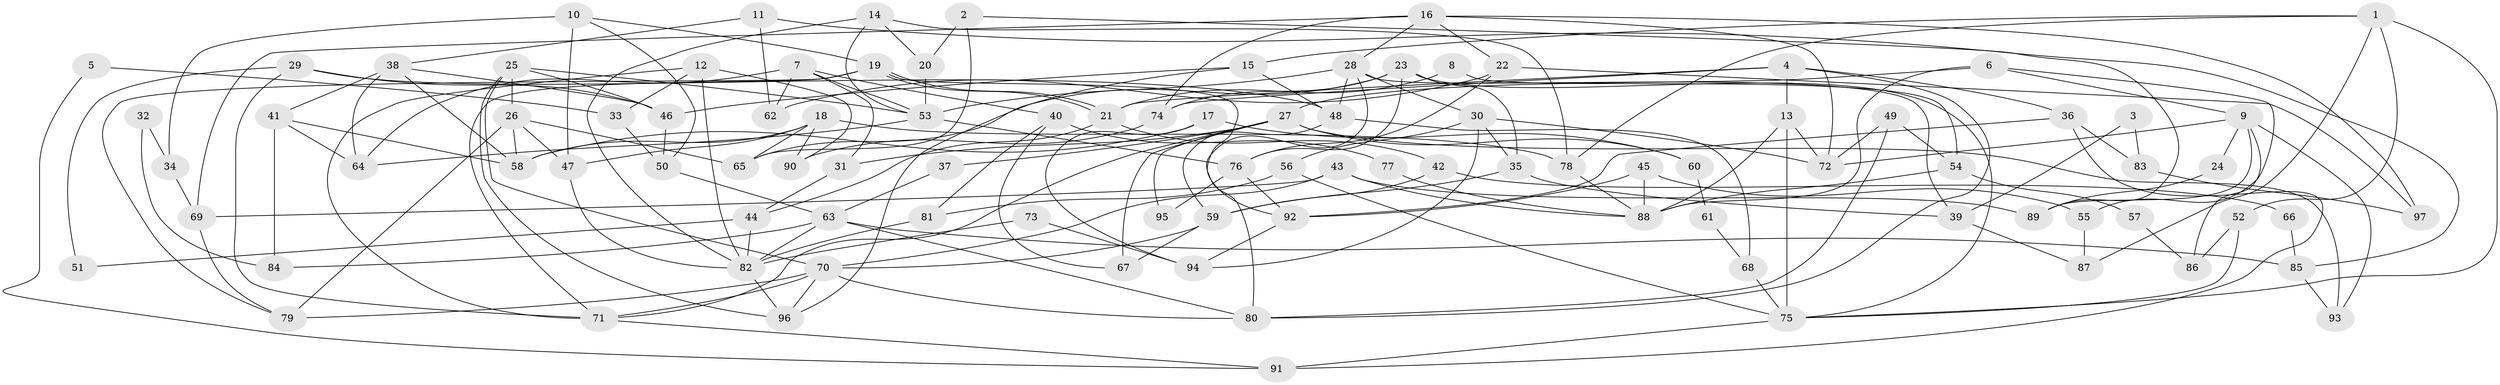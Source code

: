 // coarse degree distribution, {5: 0.23880597014925373, 3: 0.16417910447761194, 7: 0.04477611940298507, 2: 0.1044776119402985, 4: 0.23880597014925373, 6: 0.05970149253731343, 9: 0.05970149253731343, 8: 0.07462686567164178, 10: 0.014925373134328358}
// Generated by graph-tools (version 1.1) at 2025/23/03/03/25 07:23:59]
// undirected, 97 vertices, 194 edges
graph export_dot {
graph [start="1"]
  node [color=gray90,style=filled];
  1;
  2;
  3;
  4;
  5;
  6;
  7;
  8;
  9;
  10;
  11;
  12;
  13;
  14;
  15;
  16;
  17;
  18;
  19;
  20;
  21;
  22;
  23;
  24;
  25;
  26;
  27;
  28;
  29;
  30;
  31;
  32;
  33;
  34;
  35;
  36;
  37;
  38;
  39;
  40;
  41;
  42;
  43;
  44;
  45;
  46;
  47;
  48;
  49;
  50;
  51;
  52;
  53;
  54;
  55;
  56;
  57;
  58;
  59;
  60;
  61;
  62;
  63;
  64;
  65;
  66;
  67;
  68;
  69;
  70;
  71;
  72;
  73;
  74;
  75;
  76;
  77;
  78;
  79;
  80;
  81;
  82;
  83;
  84;
  85;
  86;
  87;
  88;
  89;
  90;
  91;
  92;
  93;
  94;
  95;
  96;
  97;
  1 -- 78;
  1 -- 15;
  1 -- 52;
  1 -- 75;
  1 -- 87;
  2 -- 20;
  2 -- 65;
  2 -- 89;
  3 -- 83;
  3 -- 39;
  4 -- 80;
  4 -- 13;
  4 -- 21;
  4 -- 36;
  4 -- 74;
  5 -- 91;
  5 -- 33;
  6 -- 88;
  6 -- 27;
  6 -- 9;
  6 -- 55;
  7 -- 64;
  7 -- 40;
  7 -- 31;
  7 -- 53;
  7 -- 62;
  8 -- 54;
  8 -- 21;
  9 -- 72;
  9 -- 24;
  9 -- 86;
  9 -- 89;
  9 -- 93;
  10 -- 19;
  10 -- 47;
  10 -- 34;
  10 -- 50;
  11 -- 38;
  11 -- 62;
  11 -- 85;
  12 -- 82;
  12 -- 90;
  12 -- 33;
  12 -- 71;
  13 -- 75;
  13 -- 88;
  13 -- 72;
  14 -- 53;
  14 -- 82;
  14 -- 20;
  14 -- 78;
  15 -- 46;
  15 -- 96;
  15 -- 48;
  16 -- 69;
  16 -- 28;
  16 -- 22;
  16 -- 72;
  16 -- 74;
  16 -- 97;
  17 -- 58;
  17 -- 94;
  17 -- 60;
  18 -- 47;
  18 -- 58;
  18 -- 65;
  18 -- 78;
  18 -- 90;
  19 -- 21;
  19 -- 21;
  19 -- 92;
  19 -- 71;
  19 -- 79;
  20 -- 53;
  21 -- 42;
  21 -- 44;
  22 -- 76;
  22 -- 62;
  22 -- 97;
  23 -- 74;
  23 -- 75;
  23 -- 35;
  23 -- 65;
  23 -- 76;
  24 -- 89;
  25 -- 70;
  25 -- 53;
  25 -- 26;
  25 -- 46;
  25 -- 96;
  26 -- 65;
  26 -- 47;
  26 -- 58;
  26 -- 79;
  27 -- 93;
  27 -- 71;
  27 -- 31;
  27 -- 37;
  27 -- 60;
  27 -- 67;
  27 -- 95;
  28 -- 30;
  28 -- 48;
  28 -- 39;
  28 -- 53;
  28 -- 80;
  29 -- 71;
  29 -- 46;
  29 -- 48;
  29 -- 51;
  30 -- 35;
  30 -- 72;
  30 -- 56;
  30 -- 94;
  31 -- 44;
  32 -- 84;
  32 -- 34;
  33 -- 50;
  34 -- 69;
  35 -- 59;
  35 -- 39;
  36 -- 92;
  36 -- 83;
  36 -- 91;
  37 -- 63;
  38 -- 46;
  38 -- 64;
  38 -- 41;
  38 -- 58;
  39 -- 87;
  40 -- 81;
  40 -- 67;
  40 -- 77;
  41 -- 58;
  41 -- 64;
  41 -- 84;
  42 -- 59;
  42 -- 66;
  43 -- 70;
  43 -- 89;
  43 -- 69;
  43 -- 88;
  44 -- 51;
  44 -- 82;
  45 -- 88;
  45 -- 55;
  45 -- 92;
  46 -- 50;
  47 -- 82;
  48 -- 59;
  48 -- 68;
  49 -- 72;
  49 -- 80;
  49 -- 54;
  50 -- 63;
  52 -- 75;
  52 -- 86;
  53 -- 64;
  53 -- 76;
  54 -- 88;
  54 -- 57;
  55 -- 87;
  56 -- 75;
  56 -- 81;
  57 -- 86;
  59 -- 70;
  59 -- 67;
  60 -- 61;
  61 -- 68;
  63 -- 80;
  63 -- 82;
  63 -- 84;
  63 -- 85;
  66 -- 85;
  68 -- 75;
  69 -- 79;
  70 -- 71;
  70 -- 79;
  70 -- 80;
  70 -- 96;
  71 -- 91;
  73 -- 94;
  73 -- 82;
  74 -- 90;
  75 -- 91;
  76 -- 92;
  76 -- 95;
  77 -- 88;
  78 -- 88;
  81 -- 82;
  82 -- 96;
  83 -- 97;
  85 -- 93;
  92 -- 94;
}
